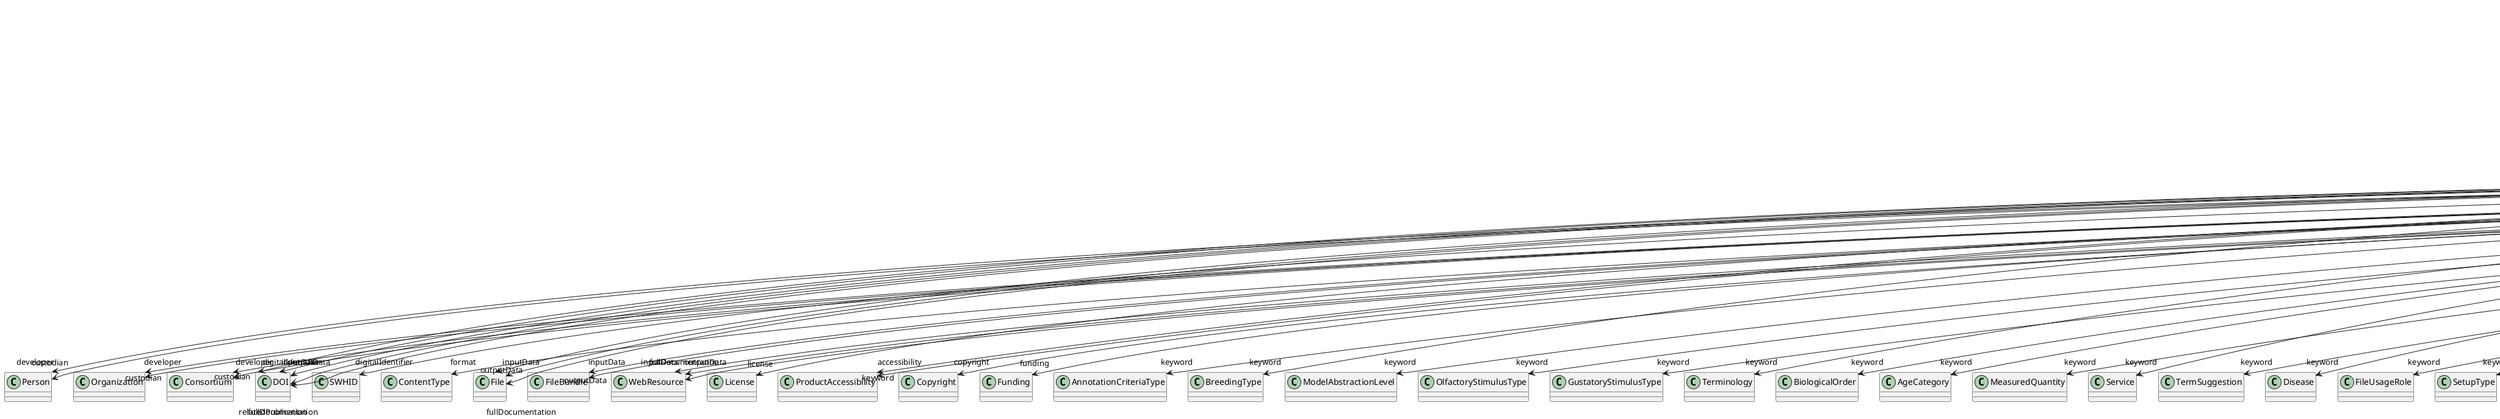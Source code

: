 @startuml
class ModelVersion {
+developer
+digitalIdentifier
+format
+inputData
+isAlternativeVersionOf
+isNewVersionOf
+license
+outputData
+accessibility
+copyright
+custodian
+description
+fullDocumentation
+fullName
+funding
+homepage
+howToCite
+keyword
+otherContribution
+relatedPublication
+releaseDate
+repository
+shortName
+supportChannel
+versionIdentifier
+versionInnovation

}
ModelVersion -d-> "developer" Person
ModelVersion -d-> "developer" Organization
ModelVersion -d-> "developer" Consortium
ModelVersion -d-> "digitalIdentifier" DOI
ModelVersion -d-> "digitalIdentifier" SWHID
ModelVersion -d-> "format" ContentType
ModelVersion -d-> "inputData" DOI
ModelVersion -d-> "inputData" File
ModelVersion -d-> "inputData" FileBundle
ModelVersion -d-> "inputData" WebResource
ModelVersion -d-> "isAlternativeVersionOf" ModelVersion
ModelVersion -d-> "isNewVersionOf" ModelVersion
ModelVersion -d-> "license" License
ModelVersion -d-> "outputData" DOI
ModelVersion -d-> "outputData" File
ModelVersion -d-> "outputData" FileBundle
ModelVersion -d-> "outputData" WebResource
ModelVersion -d-> "accessibility" ProductAccessibility
ModelVersion -d-> "copyright" Copyright
ModelVersion -d-> "custodian" Person
ModelVersion -d-> "custodian" Organization
ModelVersion -d-> "custodian" Consortium
ModelVersion -d-> "fullDocumentation" DOI
ModelVersion -d-> "fullDocumentation" File
ModelVersion -d-> "fullDocumentation" WebResource
ModelVersion -d-> "funding" Funding
ModelVersion -d-> "keyword" AnnotationCriteriaType
ModelVersion -d-> "keyword" BreedingType
ModelVersion -d-> "keyword" ModelAbstractionLevel
ModelVersion -d-> "keyword" OlfactoryStimulusType
ModelVersion -d-> "keyword" GustatoryStimulusType
ModelVersion -d-> "keyword" Terminology
ModelVersion -d-> "keyword" BiologicalOrder
ModelVersion -d-> "keyword" AgeCategory
ModelVersion -d-> "keyword" MeasuredQuantity
ModelVersion -d-> "keyword" Service
ModelVersion -d-> "keyword" TermSuggestion
ModelVersion -d-> "keyword" Disease
ModelVersion -d-> "keyword" FileUsageRole
ModelVersion -d-> "keyword" SetupType
ModelVersion -d-> "keyword" AuditoryStimulusType
ModelVersion -d-> "keyword" AnatomicalAxesOrientation
ModelVersion -d-> "keyword" Language
ModelVersion -d-> "keyword" DataType
ModelVersion -d-> "keyword" TissueSampleType
ModelVersion -d-> "keyword" SubcellularEntity
ModelVersion -d-> "keyword" TypeOfUncertainty
ModelVersion -d-> "keyword" CellCultureType
ModelVersion -d-> "keyword" SubjectAttribute
ModelVersion -d-> "keyword" PatchClampVariation
ModelVersion -d-> "keyword" CriteriaQualityType
ModelVersion -d-> "keyword" Species
ModelVersion -d-> "keyword" UBERONParcellation
ModelVersion -d-> "keyword" MolecularEntity
ModelVersion -d-> "keyword" EthicsAssessment
ModelVersion -d-> "keyword" Technique
ModelVersion -d-> "keyword" ElectricalStimulusType
ModelVersion -d-> "keyword" Laterality
ModelVersion -d-> "keyword" GeneticStrainType
ModelVersion -d-> "keyword" AnatomicalPlane
ModelVersion -d-> "keyword" SoftwareApplicationCategory
ModelVersion -d-> "keyword" PreparationType
ModelVersion -d-> "keyword" OperatingSystem
ModelVersion -d-> "keyword" OperatingDevice
ModelVersion -d-> "keyword" AnatomicalIdentificationType
ModelVersion -d-> "keyword" OrganismSystem
ModelVersion -d-> "keyword" FileRepositoryType
ModelVersion -d-> "keyword" QualitativeOverlap
ModelVersion -d-> "keyword" Organ
ModelVersion -d-> "keyword" MetaDataModelType
ModelVersion -d-> "keyword" LearningResourceType
ModelVersion -d-> "keyword" StimulationTechnique
ModelVersion -d-> "keyword" CranialWindowConstructionType
ModelVersion -d-> "keyword" ProductAccessibility
ModelVersion -d-> "keyword" EducationalLevel
ModelVersion -d-> "keyword" ModelScope
ModelVersion -d-> "keyword" OpticalStimulusType
ModelVersion -d-> "keyword" ActionStatusType
ModelVersion -d-> "keyword" ChemicalMixtureType
ModelVersion -d-> "keyword" DiseaseModel
ModelVersion -d-> "keyword" DeviceType
ModelVersion -d-> "keyword" VisualStimulusType
ModelVersion -d-> "keyword" ExperimentalApproach
ModelVersion -d-> "keyword" CranialWindowReinforcementType
ModelVersion -d-> "keyword" DifferenceMeasure
ModelVersion -d-> "keyword" Colormap
ModelVersion -d-> "keyword" AnnotationType
ModelVersion -d-> "keyword" Handedness
ModelVersion -d-> "keyword" SoftwareFeature
ModelVersion -d-> "keyword" TissueSampleAttribute
ModelVersion -d-> "keyword" UnitOfMeasurement
ModelVersion -d-> "keyword" CellType
ModelVersion -d-> "keyword" BiologicalSex
ModelVersion -d-> "keyword" OrganismSubstance
ModelVersion -d-> "keyword" StimulationApproach
ModelVersion -d-> "keyword" AtlasType
ModelVersion -d-> "keyword" ContributionType
ModelVersion -d-> "keyword" FileBundleGrouping
ModelVersion -d-> "keyword" ProgrammingLanguage
ModelVersion -d-> "keyword" SemanticDataType
ModelVersion -d-> "keyword" TactileStimulusType
ModelVersion -d-> "keyword" AnalysisTechnique
ModelVersion -d-> "otherContribution" Contribution
ModelVersion -d-> "relatedPublication" HANDLE
ModelVersion -d-> "relatedPublication" DOI
ModelVersion -d-> "relatedPublication" ISSN
ModelVersion -d-> "relatedPublication" ISBN
ModelVersion -d-> "relatedPublication" ScholarlyArticle
ModelVersion -d-> "relatedPublication" Chapter
ModelVersion -d-> "relatedPublication" Book
ModelVersion -d-> "repository" FileRepository

@enduml